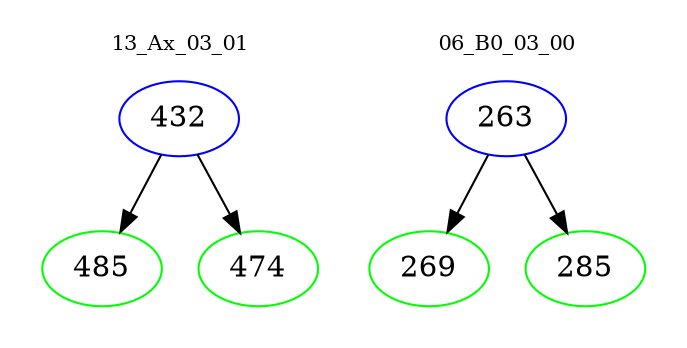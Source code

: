 digraph{
subgraph cluster_0 {
color = white
label = "13_Ax_03_01";
fontsize=10;
T0_432 [label="432", color="blue"]
T0_432 -> T0_485 [color="black"]
T0_485 [label="485", color="green"]
T0_432 -> T0_474 [color="black"]
T0_474 [label="474", color="green"]
}
subgraph cluster_1 {
color = white
label = "06_B0_03_00";
fontsize=10;
T1_263 [label="263", color="blue"]
T1_263 -> T1_269 [color="black"]
T1_269 [label="269", color="green"]
T1_263 -> T1_285 [color="black"]
T1_285 [label="285", color="green"]
}
}
